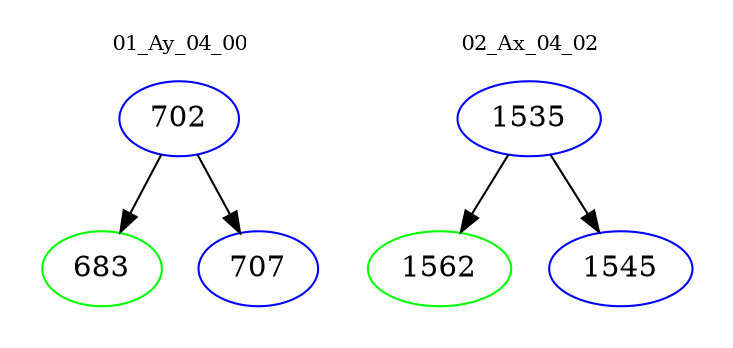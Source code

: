 digraph{
subgraph cluster_0 {
color = white
label = "01_Ay_04_00";
fontsize=10;
T0_702 [label="702", color="blue"]
T0_702 -> T0_683 [color="black"]
T0_683 [label="683", color="green"]
T0_702 -> T0_707 [color="black"]
T0_707 [label="707", color="blue"]
}
subgraph cluster_1 {
color = white
label = "02_Ax_04_02";
fontsize=10;
T1_1535 [label="1535", color="blue"]
T1_1535 -> T1_1562 [color="black"]
T1_1562 [label="1562", color="green"]
T1_1535 -> T1_1545 [color="black"]
T1_1545 [label="1545", color="blue"]
}
}
